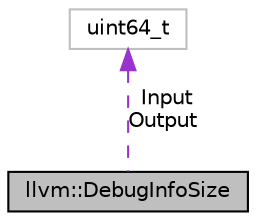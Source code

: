 digraph "llvm::DebugInfoSize"
{
 // LATEX_PDF_SIZE
  bgcolor="transparent";
  edge [fontname="Helvetica",fontsize="10",labelfontname="Helvetica",labelfontsize="10"];
  node [fontname="Helvetica",fontsize="10",shape=record];
  Node1 [label="llvm::DebugInfoSize",height=0.2,width=0.4,color="black", fillcolor="grey75", style="filled", fontcolor="black",tooltip="Hold the input and output of the debug info size in bytes."];
  Node2 -> Node1 [dir="back",color="darkorchid3",fontsize="10",style="dashed",label=" Input\nOutput" ,fontname="Helvetica"];
  Node2 [label="uint64_t",height=0.2,width=0.4,color="grey75",tooltip=" "];
}
